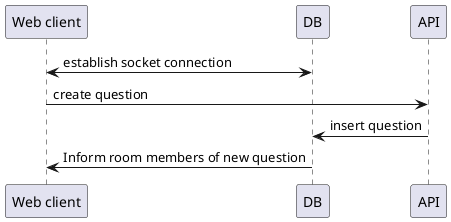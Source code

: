 @startuml Askaway question dataflow


"Web client" <-> DB: establish socket connection
"Web client" -> API: create question
API -> DB: insert question
DB -> "Web client": Inform room members of new question

@enduml